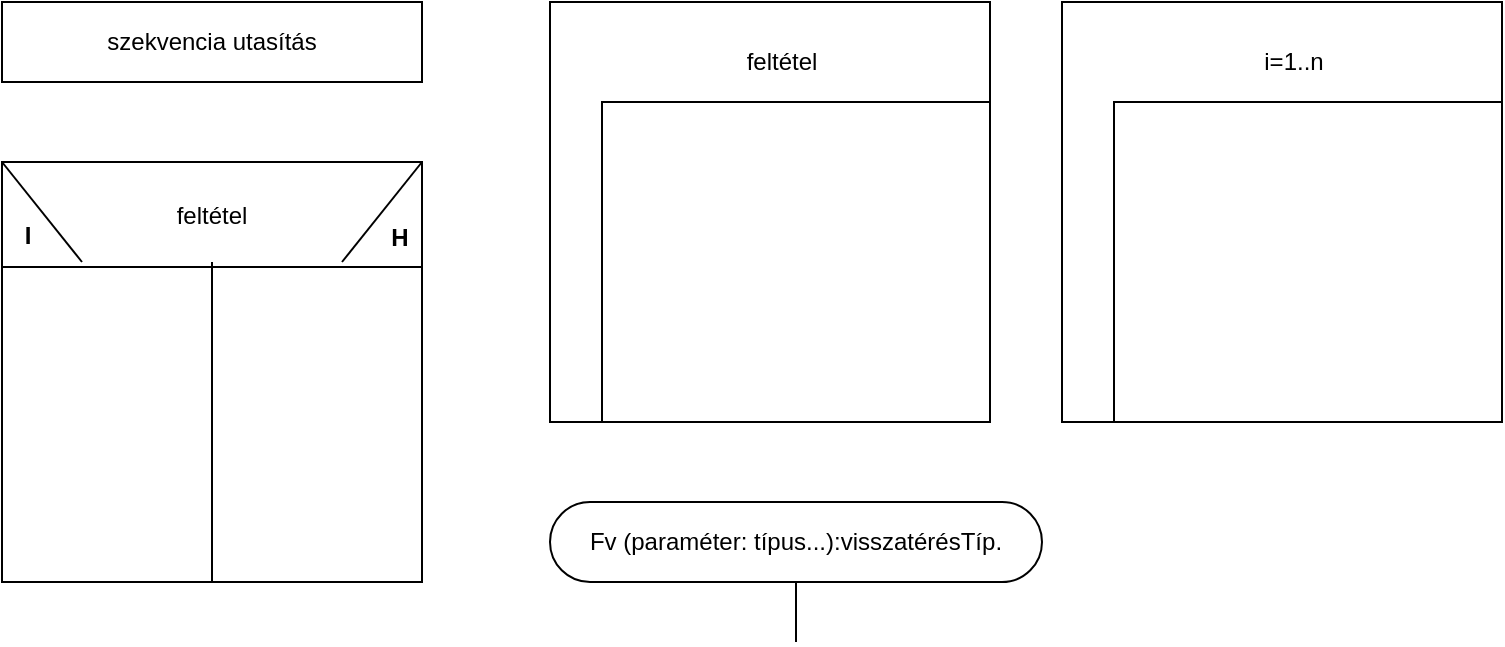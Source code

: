 <mxfile version="23.1.1" type="github">
  <diagram name="1 oldal" id="zcetknBgdI5yFAYRfMCl">
    <mxGraphModel dx="1050" dy="522" grid="1" gridSize="10" guides="1" tooltips="1" connect="1" arrows="1" fold="1" page="1" pageScale="1" pageWidth="827" pageHeight="1169" math="0" shadow="0">
      <root>
        <mxCell id="0" />
        <mxCell id="1" parent="0" />
        <mxCell id="G6j9iSV8SC7SVmvVSrOZ-3" value="szekvencia utasítás" style="rounded=0;whiteSpace=wrap;html=1;" parent="1" vertex="1">
          <mxGeometry x="30" y="40" width="210" height="40" as="geometry" />
        </mxCell>
        <mxCell id="G6j9iSV8SC7SVmvVSrOZ-22" value="" style="group" parent="1" vertex="1" connectable="0">
          <mxGeometry x="560" y="40" width="220" height="210" as="geometry" />
        </mxCell>
        <mxCell id="G6j9iSV8SC7SVmvVSrOZ-19" value="" style="rounded=0;whiteSpace=wrap;html=1;" parent="G6j9iSV8SC7SVmvVSrOZ-22" vertex="1">
          <mxGeometry width="220" height="210" as="geometry" />
        </mxCell>
        <mxCell id="G6j9iSV8SC7SVmvVSrOZ-20" value="i=1..n" style="rounded=0;whiteSpace=wrap;html=1;strokeColor=none;" parent="G6j9iSV8SC7SVmvVSrOZ-22" vertex="1">
          <mxGeometry x="36" y="10" width="160" height="40" as="geometry" />
        </mxCell>
        <mxCell id="G6j9iSV8SC7SVmvVSrOZ-21" value="" style="rounded=0;whiteSpace=wrap;html=1;" parent="G6j9iSV8SC7SVmvVSrOZ-22" vertex="1">
          <mxGeometry x="26" y="50" width="194" height="160" as="geometry" />
        </mxCell>
        <mxCell id="G6j9iSV8SC7SVmvVSrOZ-25" value="" style="group" parent="1" vertex="1" connectable="0">
          <mxGeometry x="304" y="290" width="246" height="70" as="geometry" />
        </mxCell>
        <mxCell id="G6j9iSV8SC7SVmvVSrOZ-23" value="Fv (paraméter: típus...):visszatérésTíp." style="rounded=1;whiteSpace=wrap;html=1;arcSize=50;" parent="G6j9iSV8SC7SVmvVSrOZ-25" vertex="1">
          <mxGeometry width="246" height="40" as="geometry" />
        </mxCell>
        <mxCell id="G6j9iSV8SC7SVmvVSrOZ-24" value="" style="endArrow=none;html=1;rounded=0;entryX=0.5;entryY=1;entryDx=0;entryDy=0;" parent="G6j9iSV8SC7SVmvVSrOZ-25" target="G6j9iSV8SC7SVmvVSrOZ-23" edge="1">
          <mxGeometry width="50" height="50" relative="1" as="geometry">
            <mxPoint x="123" y="70" as="sourcePoint" />
            <mxPoint x="136" y="-40" as="targetPoint" />
          </mxGeometry>
        </mxCell>
        <mxCell id="G6j9iSV8SC7SVmvVSrOZ-26" value="" style="group" parent="1" vertex="1" connectable="0">
          <mxGeometry x="304" y="40" width="220" height="210" as="geometry" />
        </mxCell>
        <mxCell id="G6j9iSV8SC7SVmvVSrOZ-13" value="" style="rounded=0;whiteSpace=wrap;html=1;" parent="G6j9iSV8SC7SVmvVSrOZ-26" vertex="1">
          <mxGeometry width="220" height="210" as="geometry" />
        </mxCell>
        <mxCell id="G6j9iSV8SC7SVmvVSrOZ-17" value="feltétel" style="rounded=0;whiteSpace=wrap;html=1;strokeColor=none;" parent="G6j9iSV8SC7SVmvVSrOZ-26" vertex="1">
          <mxGeometry x="36" y="10" width="160" height="40" as="geometry" />
        </mxCell>
        <mxCell id="G6j9iSV8SC7SVmvVSrOZ-18" value="" style="rounded=0;whiteSpace=wrap;html=1;" parent="G6j9iSV8SC7SVmvVSrOZ-26" vertex="1">
          <mxGeometry x="26" y="50" width="194" height="160" as="geometry" />
        </mxCell>
        <mxCell id="G6j9iSV8SC7SVmvVSrOZ-27" value="" style="group" parent="1" vertex="1" connectable="0">
          <mxGeometry x="30" y="120" width="210" height="210" as="geometry" />
        </mxCell>
        <mxCell id="G6j9iSV8SC7SVmvVSrOZ-1" value="" style="whiteSpace=wrap;html=1;aspect=fixed;" parent="G6j9iSV8SC7SVmvVSrOZ-27" vertex="1">
          <mxGeometry width="210" height="210" as="geometry" />
        </mxCell>
        <mxCell id="G6j9iSV8SC7SVmvVSrOZ-6" value="" style="endArrow=none;html=1;rounded=0;entryX=0;entryY=0.25;entryDx=0;entryDy=0;exitX=1;exitY=0.25;exitDx=0;exitDy=0;" parent="G6j9iSV8SC7SVmvVSrOZ-27" source="G6j9iSV8SC7SVmvVSrOZ-1" target="G6j9iSV8SC7SVmvVSrOZ-1" edge="1">
          <mxGeometry width="50" height="50" relative="1" as="geometry">
            <mxPoint x="360" y="180" as="sourcePoint" />
            <mxPoint x="410" y="130" as="targetPoint" />
          </mxGeometry>
        </mxCell>
        <mxCell id="G6j9iSV8SC7SVmvVSrOZ-8" value="feltétel" style="rounded=0;whiteSpace=wrap;html=1;strokeColor=none;" parent="G6j9iSV8SC7SVmvVSrOZ-27" vertex="1">
          <mxGeometry x="30" y="7" width="150" height="40" as="geometry" />
        </mxCell>
        <mxCell id="G6j9iSV8SC7SVmvVSrOZ-4" value="" style="endArrow=none;html=1;rounded=0;entryX=1;entryY=0;entryDx=0;entryDy=0;" parent="G6j9iSV8SC7SVmvVSrOZ-27" target="G6j9iSV8SC7SVmvVSrOZ-1" edge="1">
          <mxGeometry width="50" height="50" relative="1" as="geometry">
            <mxPoint x="170" y="50" as="sourcePoint" />
            <mxPoint x="410" y="130" as="targetPoint" />
          </mxGeometry>
        </mxCell>
        <mxCell id="G6j9iSV8SC7SVmvVSrOZ-9" value="&lt;b&gt;I&lt;/b&gt;" style="rounded=0;whiteSpace=wrap;html=1;strokeColor=none;" parent="G6j9iSV8SC7SVmvVSrOZ-27" vertex="1">
          <mxGeometry x="3" y="27" width="20" height="20" as="geometry" />
        </mxCell>
        <mxCell id="G6j9iSV8SC7SVmvVSrOZ-10" value="&lt;b&gt;H&lt;/b&gt;" style="rounded=0;whiteSpace=wrap;html=1;strokeColor=none;" parent="G6j9iSV8SC7SVmvVSrOZ-27" vertex="1">
          <mxGeometry x="189" y="28" width="20" height="20" as="geometry" />
        </mxCell>
        <mxCell id="G6j9iSV8SC7SVmvVSrOZ-11" value="" style="endArrow=none;html=1;rounded=0;exitX=0.5;exitY=1;exitDx=0;exitDy=0;" parent="G6j9iSV8SC7SVmvVSrOZ-27" source="G6j9iSV8SC7SVmvVSrOZ-1" edge="1">
          <mxGeometry width="50" height="50" relative="1" as="geometry">
            <mxPoint x="360" y="180" as="sourcePoint" />
            <mxPoint x="105" y="50" as="targetPoint" />
          </mxGeometry>
        </mxCell>
        <mxCell id="G6j9iSV8SC7SVmvVSrOZ-7" value="" style="endArrow=none;html=1;rounded=0;entryX=0;entryY=0;entryDx=0;entryDy=0;" parent="G6j9iSV8SC7SVmvVSrOZ-27" target="G6j9iSV8SC7SVmvVSrOZ-1" edge="1">
          <mxGeometry width="50" height="50" relative="1" as="geometry">
            <mxPoint x="40" y="50" as="sourcePoint" />
            <mxPoint x="220" y="10" as="targetPoint" />
          </mxGeometry>
        </mxCell>
      </root>
    </mxGraphModel>
  </diagram>
</mxfile>
